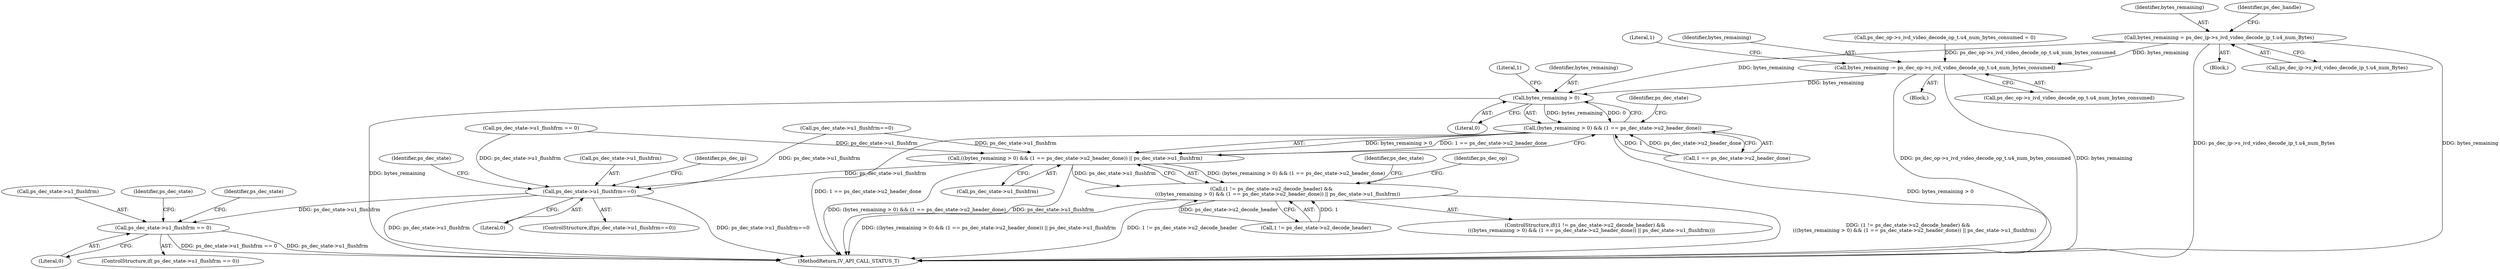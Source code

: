 digraph "0_Android_a86eb798d077b9b25c8f8c77e3c02c2f287c1ce7@API" {
"1000146" [label="(Call,bytes_remaining = ps_dec_ip->s_ivd_video_decode_ip_t.u4_num_Bytes)"];
"1000335" [label="(Call,bytes_remaining -= ps_dec_op->s_ivd_video_decode_op_t.u4_num_bytes_consumed)"];
"1000351" [label="(Call,bytes_remaining > 0)"];
"1000350" [label="(Call,(bytes_remaining > 0) && (1 == ps_dec_state->u2_header_done))"];
"1000349" [label="(Call,((bytes_remaining > 0) && (1 == ps_dec_state->u2_header_done)) || ps_dec_state->u1_flushfrm)"];
"1000343" [label="(Call,(1 != ps_dec_state->u2_decode_header) &&\n        (((bytes_remaining > 0) && (1 == ps_dec_state->u2_header_done)) || ps_dec_state->u1_flushfrm))"];
"1001105" [label="(Call,ps_dec_state->u1_flushfrm==0)"];
"1001414" [label="(Call,ps_dec_state->u1_flushfrm == 0)"];
"1000345" [label="(Literal,1)"];
"1001106" [label="(Call,ps_dec_state->u1_flushfrm)"];
"1001415" [label="(Call,ps_dec_state->u1_flushfrm)"];
"1000349" [label="(Call,((bytes_remaining > 0) && (1 == ps_dec_state->u2_header_done)) || ps_dec_state->u1_flushfrm)"];
"1000342" [label="(ControlStructure,if((1 != ps_dec_state->u2_decode_header) &&\n        (((bytes_remaining > 0) && (1 == ps_dec_state->u2_header_done)) || ps_dec_state->u1_flushfrm)))"];
"1000330" [label="(Block,)"];
"1000354" [label="(Call,1 == ps_dec_state->u2_header_done)"];
"1000343" [label="(Call,(1 != ps_dec_state->u2_decode_header) &&\n        (((bytes_remaining > 0) && (1 == ps_dec_state->u2_header_done)) || ps_dec_state->u1_flushfrm))"];
"1000360" [label="(Identifier,ps_dec_state)"];
"1001105" [label="(Call,ps_dec_state->u1_flushfrm==0)"];
"1000147" [label="(Identifier,bytes_remaining)"];
"1000148" [label="(Call,ps_dec_ip->s_ivd_video_decode_ip_t.u4_num_Bytes)"];
"1001418" [label="(Literal,0)"];
"1000352" [label="(Identifier,bytes_remaining)"];
"1000336" [label="(Identifier,bytes_remaining)"];
"1000335" [label="(Call,bytes_remaining -= ps_dec_op->s_ivd_video_decode_op_t.u4_num_bytes_consumed)"];
"1000359" [label="(Call,ps_dec_state->u1_flushfrm)"];
"1000146" [label="(Call,bytes_remaining = ps_dec_ip->s_ivd_video_decode_ip_t.u4_num_Bytes)"];
"1000365" [label="(Identifier,ps_dec_state)"];
"1000351" [label="(Call,bytes_remaining > 0)"];
"1000325" [label="(Call,ps_dec_state->u1_flushfrm == 0)"];
"1001109" [label="(Literal,0)"];
"1001413" [label="(ControlStructure,if( ps_dec_state->u1_flushfrm == 0))"];
"1001669" [label="(Identifier,ps_dec_op)"];
"1000353" [label="(Literal,0)"];
"1001104" [label="(ControlStructure,if(ps_dec_state->u1_flushfrm==0))"];
"1000355" [label="(Literal,1)"];
"1001414" [label="(Call,ps_dec_state->u1_flushfrm == 0)"];
"1000337" [label="(Call,ps_dec_op->s_ivd_video_decode_op_t.u4_num_bytes_consumed)"];
"1000249" [label="(Call,ps_dec_op->s_ivd_video_decode_op_t.u4_num_bytes_consumed = 0)"];
"1000344" [label="(Call,1 != ps_dec_state->u2_decode_header)"];
"1000154" [label="(Identifier,ps_dec_handle)"];
"1000108" [label="(Block,)"];
"1001538" [label="(Identifier,ps_dec_state)"];
"1000350" [label="(Call,(bytes_remaining > 0) && (1 == ps_dec_state->u2_header_done))"];
"1000272" [label="(Call,ps_dec_state->u1_flushfrm==0)"];
"1001422" [label="(Identifier,ps_dec_state)"];
"1001695" [label="(MethodReturn,IV_API_CALL_STATUS_T)"];
"1001114" [label="(Identifier,ps_dec_ip)"];
"1001542" [label="(Identifier,ps_dec_state)"];
"1000146" -> "1000108"  [label="AST: "];
"1000146" -> "1000148"  [label="CFG: "];
"1000147" -> "1000146"  [label="AST: "];
"1000148" -> "1000146"  [label="AST: "];
"1000154" -> "1000146"  [label="CFG: "];
"1000146" -> "1001695"  [label="DDG: ps_dec_ip->s_ivd_video_decode_ip_t.u4_num_Bytes"];
"1000146" -> "1001695"  [label="DDG: bytes_remaining"];
"1000146" -> "1000335"  [label="DDG: bytes_remaining"];
"1000146" -> "1000351"  [label="DDG: bytes_remaining"];
"1000335" -> "1000330"  [label="AST: "];
"1000335" -> "1000337"  [label="CFG: "];
"1000336" -> "1000335"  [label="AST: "];
"1000337" -> "1000335"  [label="AST: "];
"1000345" -> "1000335"  [label="CFG: "];
"1000335" -> "1001695"  [label="DDG: bytes_remaining"];
"1000335" -> "1001695"  [label="DDG: ps_dec_op->s_ivd_video_decode_op_t.u4_num_bytes_consumed"];
"1000249" -> "1000335"  [label="DDG: ps_dec_op->s_ivd_video_decode_op_t.u4_num_bytes_consumed"];
"1000335" -> "1000351"  [label="DDG: bytes_remaining"];
"1000351" -> "1000350"  [label="AST: "];
"1000351" -> "1000353"  [label="CFG: "];
"1000352" -> "1000351"  [label="AST: "];
"1000353" -> "1000351"  [label="AST: "];
"1000355" -> "1000351"  [label="CFG: "];
"1000350" -> "1000351"  [label="CFG: "];
"1000351" -> "1001695"  [label="DDG: bytes_remaining"];
"1000351" -> "1000350"  [label="DDG: bytes_remaining"];
"1000351" -> "1000350"  [label="DDG: 0"];
"1000350" -> "1000349"  [label="AST: "];
"1000350" -> "1000354"  [label="CFG: "];
"1000354" -> "1000350"  [label="AST: "];
"1000360" -> "1000350"  [label="CFG: "];
"1000349" -> "1000350"  [label="CFG: "];
"1000350" -> "1001695"  [label="DDG: bytes_remaining > 0"];
"1000350" -> "1001695"  [label="DDG: 1 == ps_dec_state->u2_header_done"];
"1000350" -> "1000349"  [label="DDG: bytes_remaining > 0"];
"1000350" -> "1000349"  [label="DDG: 1 == ps_dec_state->u2_header_done"];
"1000354" -> "1000350"  [label="DDG: 1"];
"1000354" -> "1000350"  [label="DDG: ps_dec_state->u2_header_done"];
"1000349" -> "1000343"  [label="AST: "];
"1000349" -> "1000359"  [label="CFG: "];
"1000359" -> "1000349"  [label="AST: "];
"1000343" -> "1000349"  [label="CFG: "];
"1000349" -> "1001695"  [label="DDG: (bytes_remaining > 0) && (1 == ps_dec_state->u2_header_done)"];
"1000349" -> "1001695"  [label="DDG: ps_dec_state->u1_flushfrm"];
"1000349" -> "1000343"  [label="DDG: (bytes_remaining > 0) && (1 == ps_dec_state->u2_header_done)"];
"1000349" -> "1000343"  [label="DDG: ps_dec_state->u1_flushfrm"];
"1000325" -> "1000349"  [label="DDG: ps_dec_state->u1_flushfrm"];
"1000272" -> "1000349"  [label="DDG: ps_dec_state->u1_flushfrm"];
"1000349" -> "1001105"  [label="DDG: ps_dec_state->u1_flushfrm"];
"1000343" -> "1000342"  [label="AST: "];
"1000343" -> "1000344"  [label="CFG: "];
"1000344" -> "1000343"  [label="AST: "];
"1000365" -> "1000343"  [label="CFG: "];
"1001669" -> "1000343"  [label="CFG: "];
"1000343" -> "1001695"  [label="DDG: ((bytes_remaining > 0) && (1 == ps_dec_state->u2_header_done)) || ps_dec_state->u1_flushfrm"];
"1000343" -> "1001695"  [label="DDG: 1 != ps_dec_state->u2_decode_header"];
"1000343" -> "1001695"  [label="DDG: (1 != ps_dec_state->u2_decode_header) &&\n        (((bytes_remaining > 0) && (1 == ps_dec_state->u2_header_done)) || ps_dec_state->u1_flushfrm)"];
"1000344" -> "1000343"  [label="DDG: 1"];
"1000344" -> "1000343"  [label="DDG: ps_dec_state->u2_decode_header"];
"1001105" -> "1001104"  [label="AST: "];
"1001105" -> "1001109"  [label="CFG: "];
"1001106" -> "1001105"  [label="AST: "];
"1001109" -> "1001105"  [label="AST: "];
"1001114" -> "1001105"  [label="CFG: "];
"1001542" -> "1001105"  [label="CFG: "];
"1001105" -> "1001695"  [label="DDG: ps_dec_state->u1_flushfrm==0"];
"1001105" -> "1001695"  [label="DDG: ps_dec_state->u1_flushfrm"];
"1000325" -> "1001105"  [label="DDG: ps_dec_state->u1_flushfrm"];
"1000272" -> "1001105"  [label="DDG: ps_dec_state->u1_flushfrm"];
"1001105" -> "1001414"  [label="DDG: ps_dec_state->u1_flushfrm"];
"1001414" -> "1001413"  [label="AST: "];
"1001414" -> "1001418"  [label="CFG: "];
"1001415" -> "1001414"  [label="AST: "];
"1001418" -> "1001414"  [label="AST: "];
"1001422" -> "1001414"  [label="CFG: "];
"1001538" -> "1001414"  [label="CFG: "];
"1001414" -> "1001695"  [label="DDG: ps_dec_state->u1_flushfrm"];
"1001414" -> "1001695"  [label="DDG: ps_dec_state->u1_flushfrm == 0"];
}
